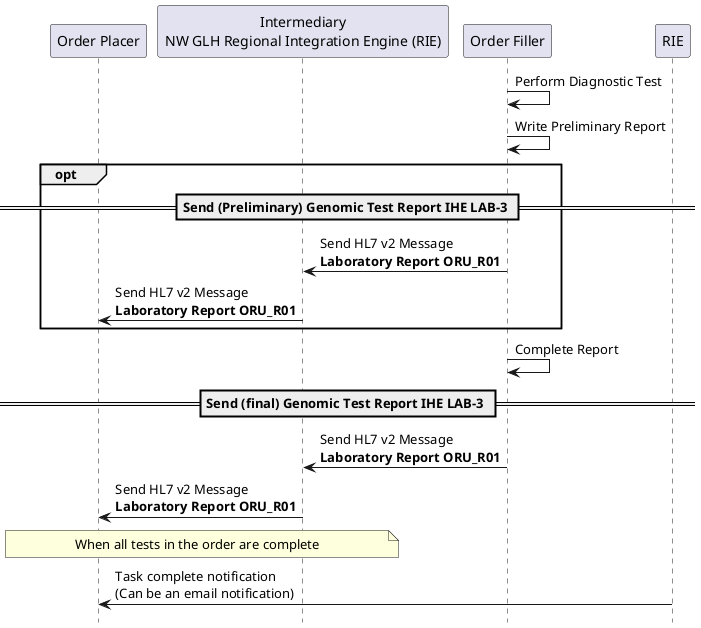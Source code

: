 @startuml

hide footbox

participant "Order Placer" as EPR
participant "Intermediary\nNW GLH Regional Integration Engine (RIE)" as TIE
participant "Order Filler" as LIMS

LIMS -> LIMS: Perform Diagnostic Test
LIMS -> LIMS: Write Preliminary Report

opt
== Send (Preliminary) Genomic Test Report IHE LAB-3 ==
LIMS -> TIE: Send HL7 v2 Message\n**Laboratory Report ORU_R01**
TIE -> EPR: Send HL7 v2 Message\n**Laboratory Report ORU_R01**
end
LIMS -> LIMS: Complete Report

== Send (final) Genomic Test Report IHE LAB-3 ==
LIMS -> TIE: Send HL7 v2 Message\n**Laboratory Report ORU_R01**
TIE -> EPR: Send HL7 v2 Message\n**Laboratory Report ORU_R01**

note over EPR, TIE
When all tests in the order are complete
end note
RIE -> EPR: Task complete notification\n(Can be an email notification)

@enduml
